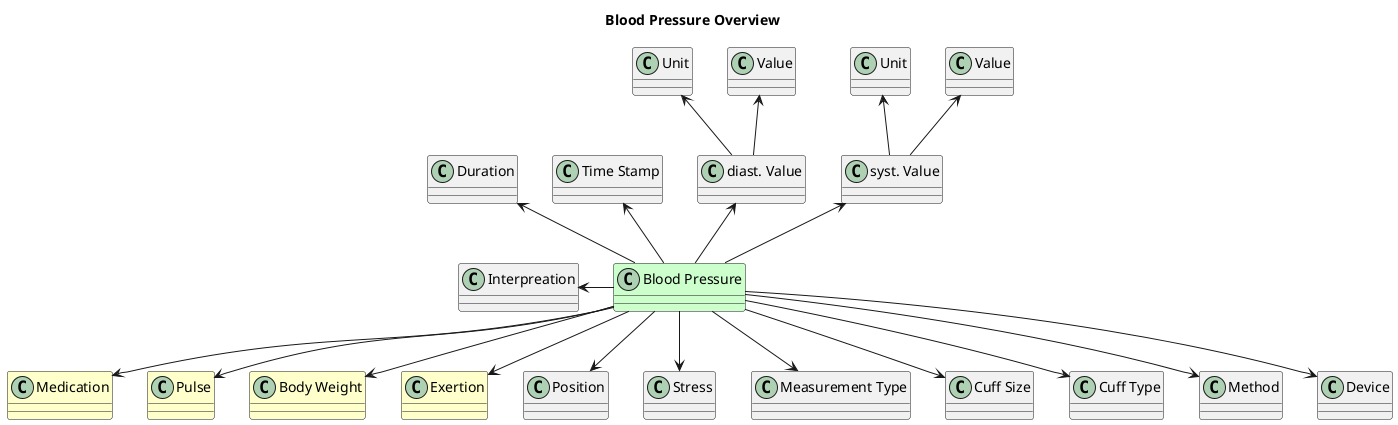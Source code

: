@startuml

title Blood Pressure Overview

class "Blood Pressure" as bp #cfc
 
class "Value" as val1
class "Unit" as unit1
class "syst. Value" as syst

class "Value" as val2
class "Unit" as unit2
class "diast. Value" as diast

class "Time Stamp" as ts
class "Duration" as dur

class "Interpreation" as inter
class "Medication" as med #ffc
class "Pulse" as pulse #ffc
class "Body Weight" as bw #ffc
class "Exertion" as exer #ffc

class "Position" as pos
class "Stress" as stress
class "Measurement Type" as meas
class "Cuff Size" as cs
class "Cuff Type" as ct
class "Method" as meth
class "Device" as dev

syst -up-> val1
syst -up-> unit1
bp -up-> syst
diast -up-> val2
diast -up-> unit2
bp -up-> diast
bp -up-> ts
bp -up-> dur

bp -left-> inter

bp --> med
bp --> pulse
bp --> bw
bp --> exer

med .[hidden]right. pulse
pulse .[hidden]right. bw
bw .[hidden]right. exer

bp --> pos
bp --> stress
bp --> meas
bp --> cs
bp --> ct
bp --> meth
bp --> dev

@enduml